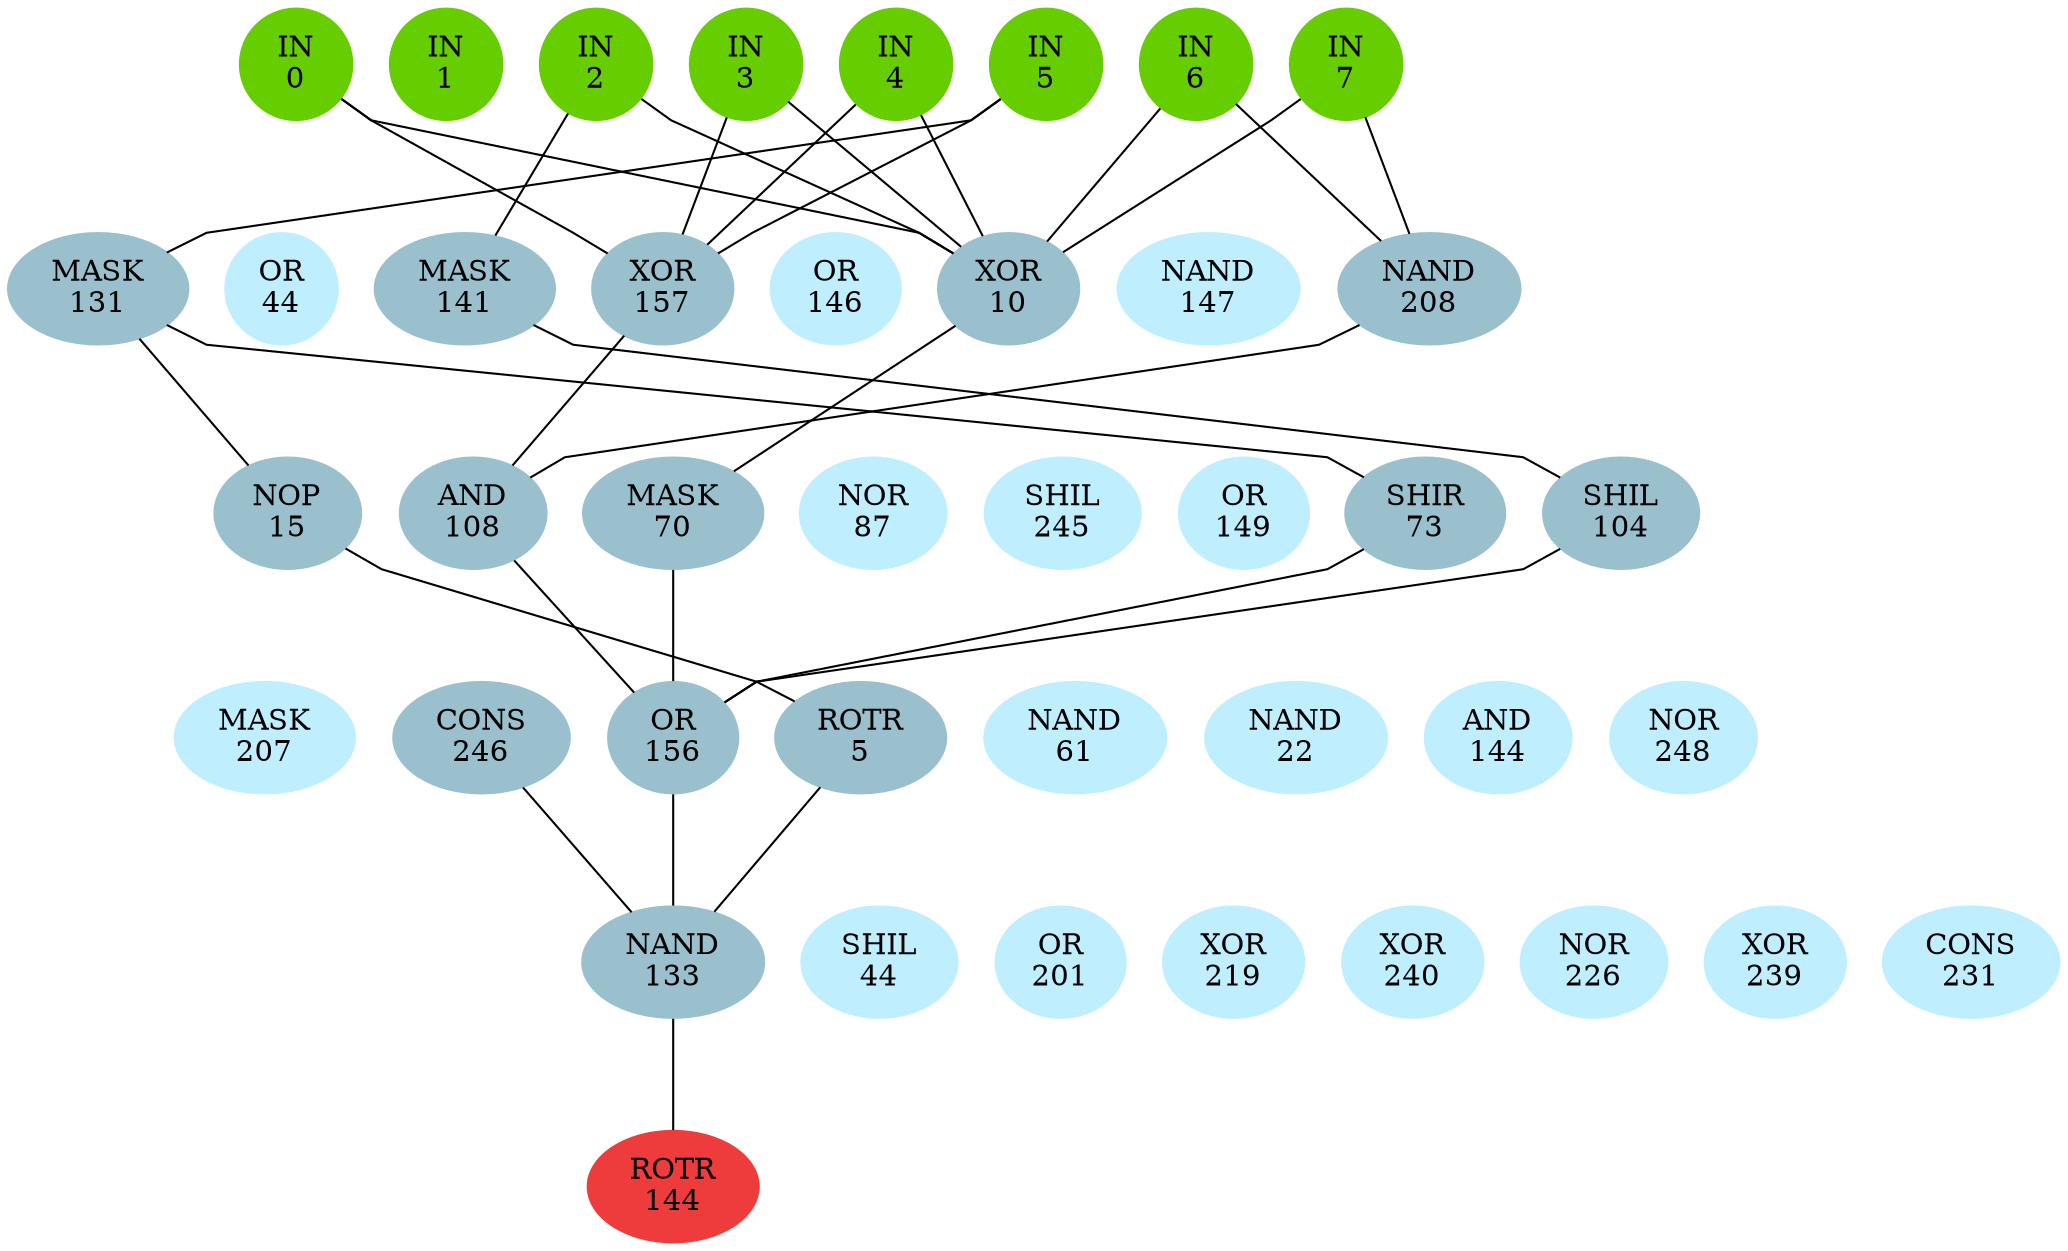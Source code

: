 graph EACircuit {
rankdir=BT;
ranksep=0.75;
ordering=out;
splines=polyline;
node [style=filled, color=lightblue2];

{ rank=same;
node [color=chartreuse3];
"-1_0"[label="IN\n0"];
node [color=chartreuse3];
"-1_1"[label="IN\n1"];
node [color=chartreuse3];
"-1_2"[label="IN\n2"];
node [color=chartreuse3];
"-1_3"[label="IN\n3"];
node [color=chartreuse3];
"-1_4"[label="IN\n4"];
node [color=chartreuse3];
"-1_5"[label="IN\n5"];
node [color=chartreuse3];
"-1_6"[label="IN\n6"];
node [color=chartreuse3];
"-1_7"[label="IN\n7"];
}
{ rank=same;
node [color=lightblue3];
"0_0"[label="MASK\n131"];
node [color=lightblue1];
"0_1"[label="OR\n44"];
node [color=lightblue3];
"0_2"[label="MASK\n141"];
node [color=lightblue3];
"0_3"[label="XOR\n157"];
node [color=lightblue1];
"0_4"[label="OR\n146"];
node [color=lightblue3];
"0_5"[label="XOR\n10"];
node [color=lightblue1];
"0_6"[label="NAND\n147"];
node [color=lightblue3];
"0_7"[label="NAND\n208"];
}
{ rank=same;
node [color=lightblue3];
"1_0"[label="NOP\n15"];
node [color=lightblue3];
"1_1"[label="AND\n108"];
node [color=lightblue3];
"1_2"[label="MASK\n70"];
node [color=lightblue1];
"1_3"[label="NOR\n87"];
node [color=lightblue1];
"1_4"[label="SHIL\n245"];
node [color=lightblue1];
"1_5"[label="OR\n149"];
node [color=lightblue3];
"1_6"[label="SHIR\n73"];
node [color=lightblue3];
"1_7"[label="SHIL\n104"];
}
{ rank=same;
node [color=lightblue1];
"2_0"[label="MASK\n207"];
node [color=lightblue3];
"2_1"[label="CONS\n246"];
node [color=lightblue3];
"2_2"[label="OR\n156"];
node [color=lightblue3];
"2_3"[label="ROTR\n5"];
node [color=lightblue1];
"2_4"[label="NAND\n61"];
node [color=lightblue1];
"2_5"[label="NAND\n22"];
node [color=lightblue1];
"2_6"[label="AND\n144"];
node [color=lightblue1];
"2_7"[label="NOR\n248"];
}
{ rank=same;
node [color=lightblue3];
"3_0"[label="NAND\n133"];
node [color=lightblue1];
"3_1"[label="SHIL\n44"];
node [color=lightblue1];
"3_2"[label="OR\n201"];
node [color=lightblue1];
"3_3"[label="XOR\n219"];
node [color=lightblue1];
"3_4"[label="XOR\n240"];
node [color=lightblue1];
"3_5"[label="NOR\n226"];
node [color=lightblue1];
"3_6"[label="XOR\n239"];
node [color=lightblue1];
"3_7"[label="CONS\n231"];
}
{ rank=same;
node [color=brown2];
"4_0"[label="ROTR\n144"];
}
edge[style=invis];
"-1_0" -- "-1_1" -- "-1_2" -- "-1_3" -- "-1_4" -- "-1_5" -- "-1_6" -- "-1_7";
"0_0" -- "0_1" -- "0_2" -- "0_3" -- "0_4" -- "0_5" -- "0_6" -- "0_7";
"1_0" -- "1_1" -- "1_2" -- "1_3" -- "1_4" -- "1_5" -- "1_6" -- "1_7";
"2_0" -- "2_1" -- "2_2" -- "2_3" -- "2_4" -- "2_5" -- "2_6" -- "2_7";
"3_0" -- "3_1" -- "3_2" -- "3_3" -- "3_4" -- "3_5" -- "3_6" -- "3_7";
"4_0" -- "4_0";
edge[style=solid];
"0_0" -- "-1_5";
"0_2" -- "-1_2";
"0_3" -- "-1_0";
"0_3" -- "-1_3";
"0_3" -- "-1_4";
"0_3" -- "-1_5";
"0_5" -- "-1_0";
"0_5" -- "-1_2";
"0_5" -- "-1_3";
"0_5" -- "-1_4";
"0_5" -- "-1_6";
"0_5" -- "-1_7";
"0_7" -- "-1_6";
"0_7" -- "-1_7";
"1_0" -- "0_0";
"1_1" -- "0_3";
"1_1" -- "0_7";
"1_2" -- "0_5";
"1_6" -- "0_0";
"1_7" -- "0_2";
"2_2" -- "1_1";
"2_2" -- "1_2";
"2_2" -- "1_6";
"2_2" -- "1_7";
"2_3" -- "1_0";
"3_0" -- "2_1";
"3_0" -- "2_2";
"3_0" -- "2_3";
"4_0" -- "3_0";
}